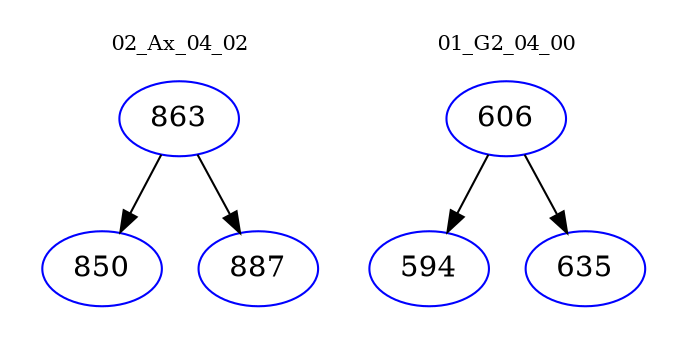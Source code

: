 digraph{
subgraph cluster_0 {
color = white
label = "02_Ax_04_02";
fontsize=10;
T0_863 [label="863", color="blue"]
T0_863 -> T0_850 [color="black"]
T0_850 [label="850", color="blue"]
T0_863 -> T0_887 [color="black"]
T0_887 [label="887", color="blue"]
}
subgraph cluster_1 {
color = white
label = "01_G2_04_00";
fontsize=10;
T1_606 [label="606", color="blue"]
T1_606 -> T1_594 [color="black"]
T1_594 [label="594", color="blue"]
T1_606 -> T1_635 [color="black"]
T1_635 [label="635", color="blue"]
}
}
